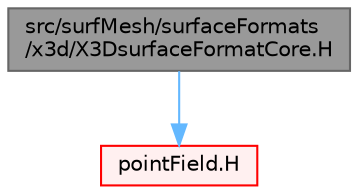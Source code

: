 digraph "src/surfMesh/surfaceFormats/x3d/X3DsurfaceFormatCore.H"
{
 // LATEX_PDF_SIZE
  bgcolor="transparent";
  edge [fontname=Helvetica,fontsize=10,labelfontname=Helvetica,labelfontsize=10];
  node [fontname=Helvetica,fontsize=10,shape=box,height=0.2,width=0.4];
  Node1 [id="Node000001",label="src/surfMesh/surfaceFormats\l/x3d/X3DsurfaceFormatCore.H",height=0.2,width=0.4,color="gray40", fillcolor="grey60", style="filled", fontcolor="black",tooltip=" "];
  Node1 -> Node2 [id="edge1_Node000001_Node000002",color="steelblue1",style="solid",tooltip=" "];
  Node2 [id="Node000002",label="pointField.H",height=0.2,width=0.4,color="red", fillcolor="#FFF0F0", style="filled",URL="$pointField_8H.html",tooltip=" "];
}
